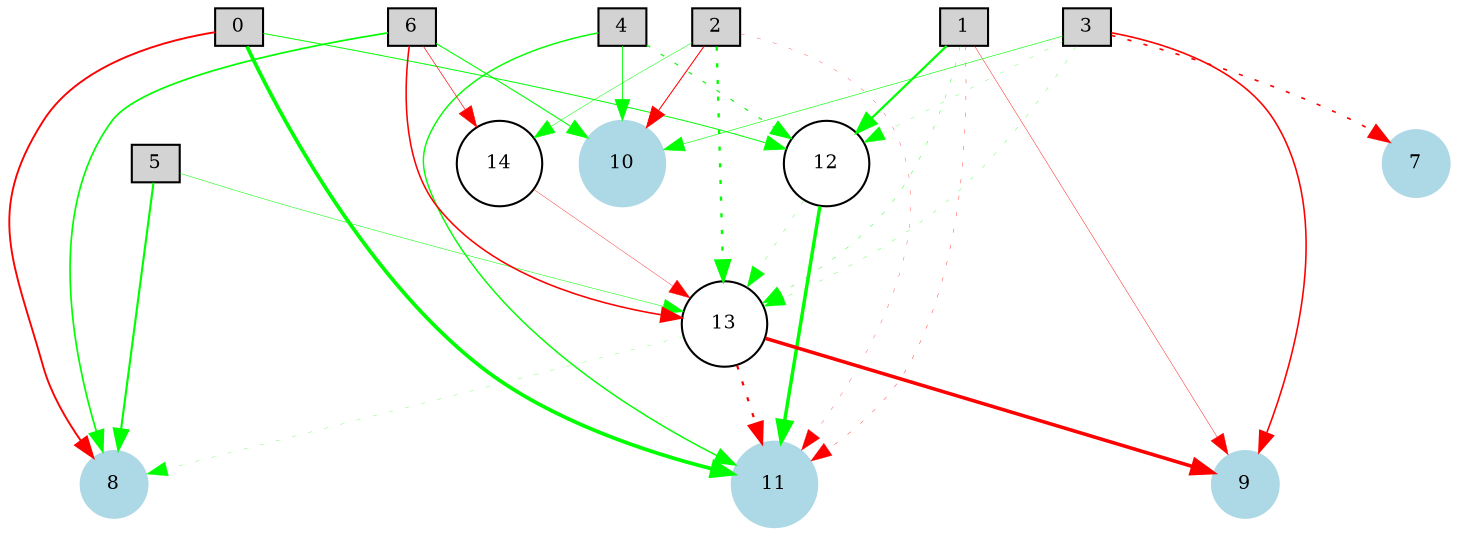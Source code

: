 digraph {
	node [fontsize=9 height=0.2 shape=circle width=0.2]
		0 [shape=box style=filled]
		1 [shape=box style=filled]
		2 [shape=box style=filled]
		3 [shape=box style=filled]
		4 [shape=box style=filled]
		5 [shape=box style=filled]
		6 [shape=box style=filled]
		7 [color=lightblue style=filled]
		8 [color=lightblue style=filled]
		9 [color=lightblue style=filled]
		10 [color=lightblue style=filled]
		11 [color=lightblue style=filled]
			4 -> 10 [color=green penwidth=0.40623240533603433 style=solid]
			0 -> 12 [color=green penwidth=0.4745549646081052 style=solid]
			13 -> 8 [color=green penwidth=0.12406050489534173 style=dotted]
			3 -> 13 [color=green penwidth=0.1394294885371389 style=dotted]
			1 -> 13 [color=green penwidth=0.19364787744701584 style=dotted]
			5 -> 13 [color=green penwidth=0.2497140318805303 style=solid]
			14 -> 13 [color=red penwidth=0.17856643985738124 style=solid]
			2 -> 10 [color=red penwidth=0.4969769058869137 style=solid]
			4 -> 12 [color=green penwidth=0.5523936808744184 style=dotted]
			1 -> 9 [color=red penwidth=0.2034853237898233 style=solid]
			12 -> 11 [color=green penwidth=1.655230767741285 style=solid]
			3 -> 7 [color=red penwidth=0.7841849198978593 style=dotted]
			1 -> 11 [color=red penwidth=0.17220468854369075 style=dotted]
			5 -> 8 [color=green penwidth=1.030241517651724 style=solid]
			6 -> 14 [color=red penwidth=0.3090163505718242 style=solid]
			2 -> 14 [color=green penwidth=0.24018393975045102 style=solid]
			3 -> 12 [color=green penwidth=0.12245900894581546 style=dotted]
			6 -> 8 [color=green penwidth=0.8148866673627598 style=solid]
			1 -> 12 [color=green penwidth=1.0671627202627707 style=solid]
			12 -> 13 [color=green penwidth=0.14583837333929678 style=dotted]
			3 -> 10 [color=green penwidth=0.29160361765520815 style=solid]
			6 -> 10 [color=green penwidth=0.5262010788059112 style=solid]
			2 -> 11 [color=red penwidth=0.1409760693920296 style=dotted]
			0 -> 11 [color=green penwidth=1.7844653326301463 style=solid]
			2 -> 13 [color=green penwidth=1.121030762747762 style=dotted]
			3 -> 9 [color=red penwidth=0.7684013701669933 style=solid]
			4 -> 11 [color=green penwidth=0.6943607225019596 style=solid]
			6 -> 13 [color=red penwidth=0.7531483705161903 style=solid]
			0 -> 8 [color=red penwidth=0.9142435550990005 style=solid]
			13 -> 9 [color=red penwidth=1.7073351296054462 style=solid]
			13 -> 11 [color=red penwidth=1.0506744944686504 style=dotted]
}